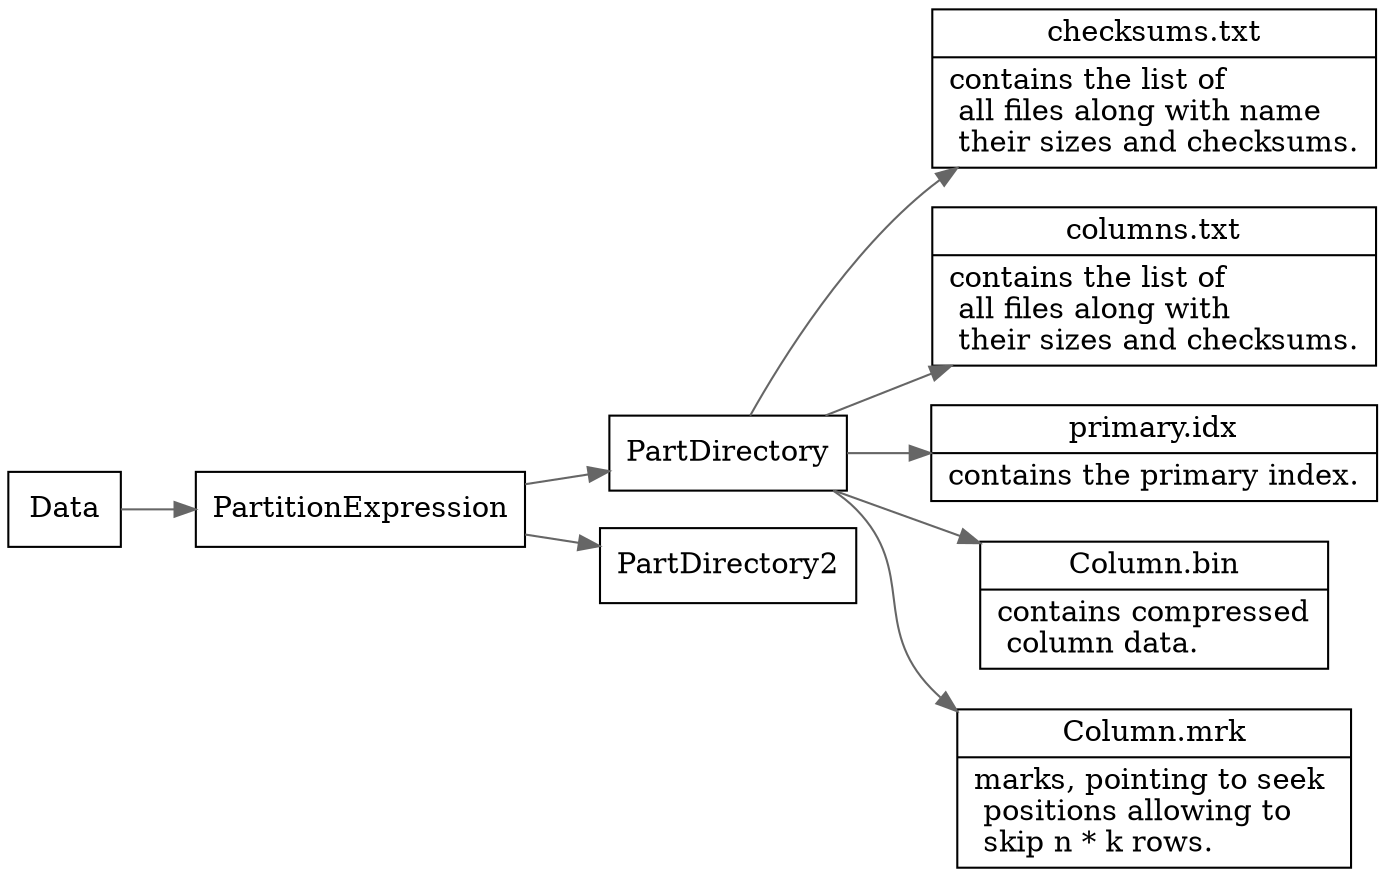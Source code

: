digraph merge_tree_data_file_sruct {
  node[shape=box];
  edge[color=gray40];
  newrank=true;
  rankdir=LR;

  Data -> PartitionExpression -> {
    PartDirectory;
    PartDirectory2;
  }
  PartDirectory -> {
    checksums_txt;
    columns_txt;
    primary_idx;
    Column_bin;
    Column_mrk;
  }
  Column_bin[
    shape="record";
    label="{{
      Column.bin|
        contains compressed\l 
        column data.\l
    }}";
  ];

  columns_txt[
    shape="record";
    label="{{
      columns.txt|
        contains the list of \l
        all files along with \l
        their sizes and checksums.\l
    }}"];
  Column_mrk[
    shape="record";
    label="{{
      Column.mrk|
         marks, pointing to seek \l
         positions allowing to \l
         skip n * k rows.\l
    }}"];

  primary_idx[
    shape="record"
    label="{{
      primary.idx|
        contains the primary index.
  }}"]
  checksums_txt[
    shape="record"
    label="{{
      checksums.txt|
        contains the list of \l
        all files along with name \l
        their sizes and checksums.\l
  }}"]

}
